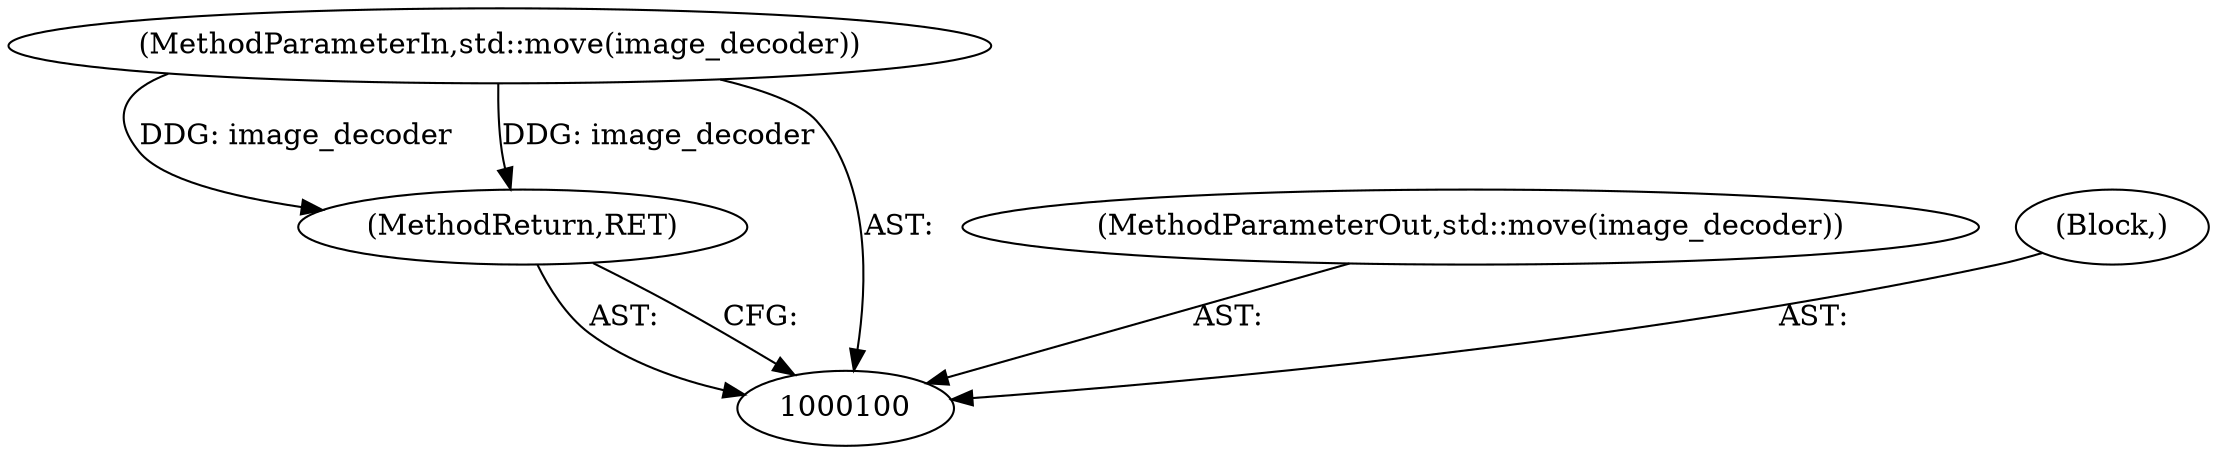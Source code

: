 digraph "1_Chrome_deaa07bec5d105ffc546d37eba3da4cba341fc03_3" {
"1000101" [label="(MethodParameterIn,std::move(image_decoder))"];
"1000108" [label="(MethodParameterOut,std::move(image_decoder))"];
"1000102" [label="(Block,)"];
"1000103" [label="(MethodReturn,RET)"];
"1000101" -> "1000100"  [label="AST: "];
"1000101" -> "1000103"  [label="DDG: image_decoder"];
"1000108" -> "1000100"  [label="AST: "];
"1000102" -> "1000100"  [label="AST: "];
"1000103" -> "1000100"  [label="AST: "];
"1000103" -> "1000100"  [label="CFG: "];
"1000101" -> "1000103"  [label="DDG: image_decoder"];
}
